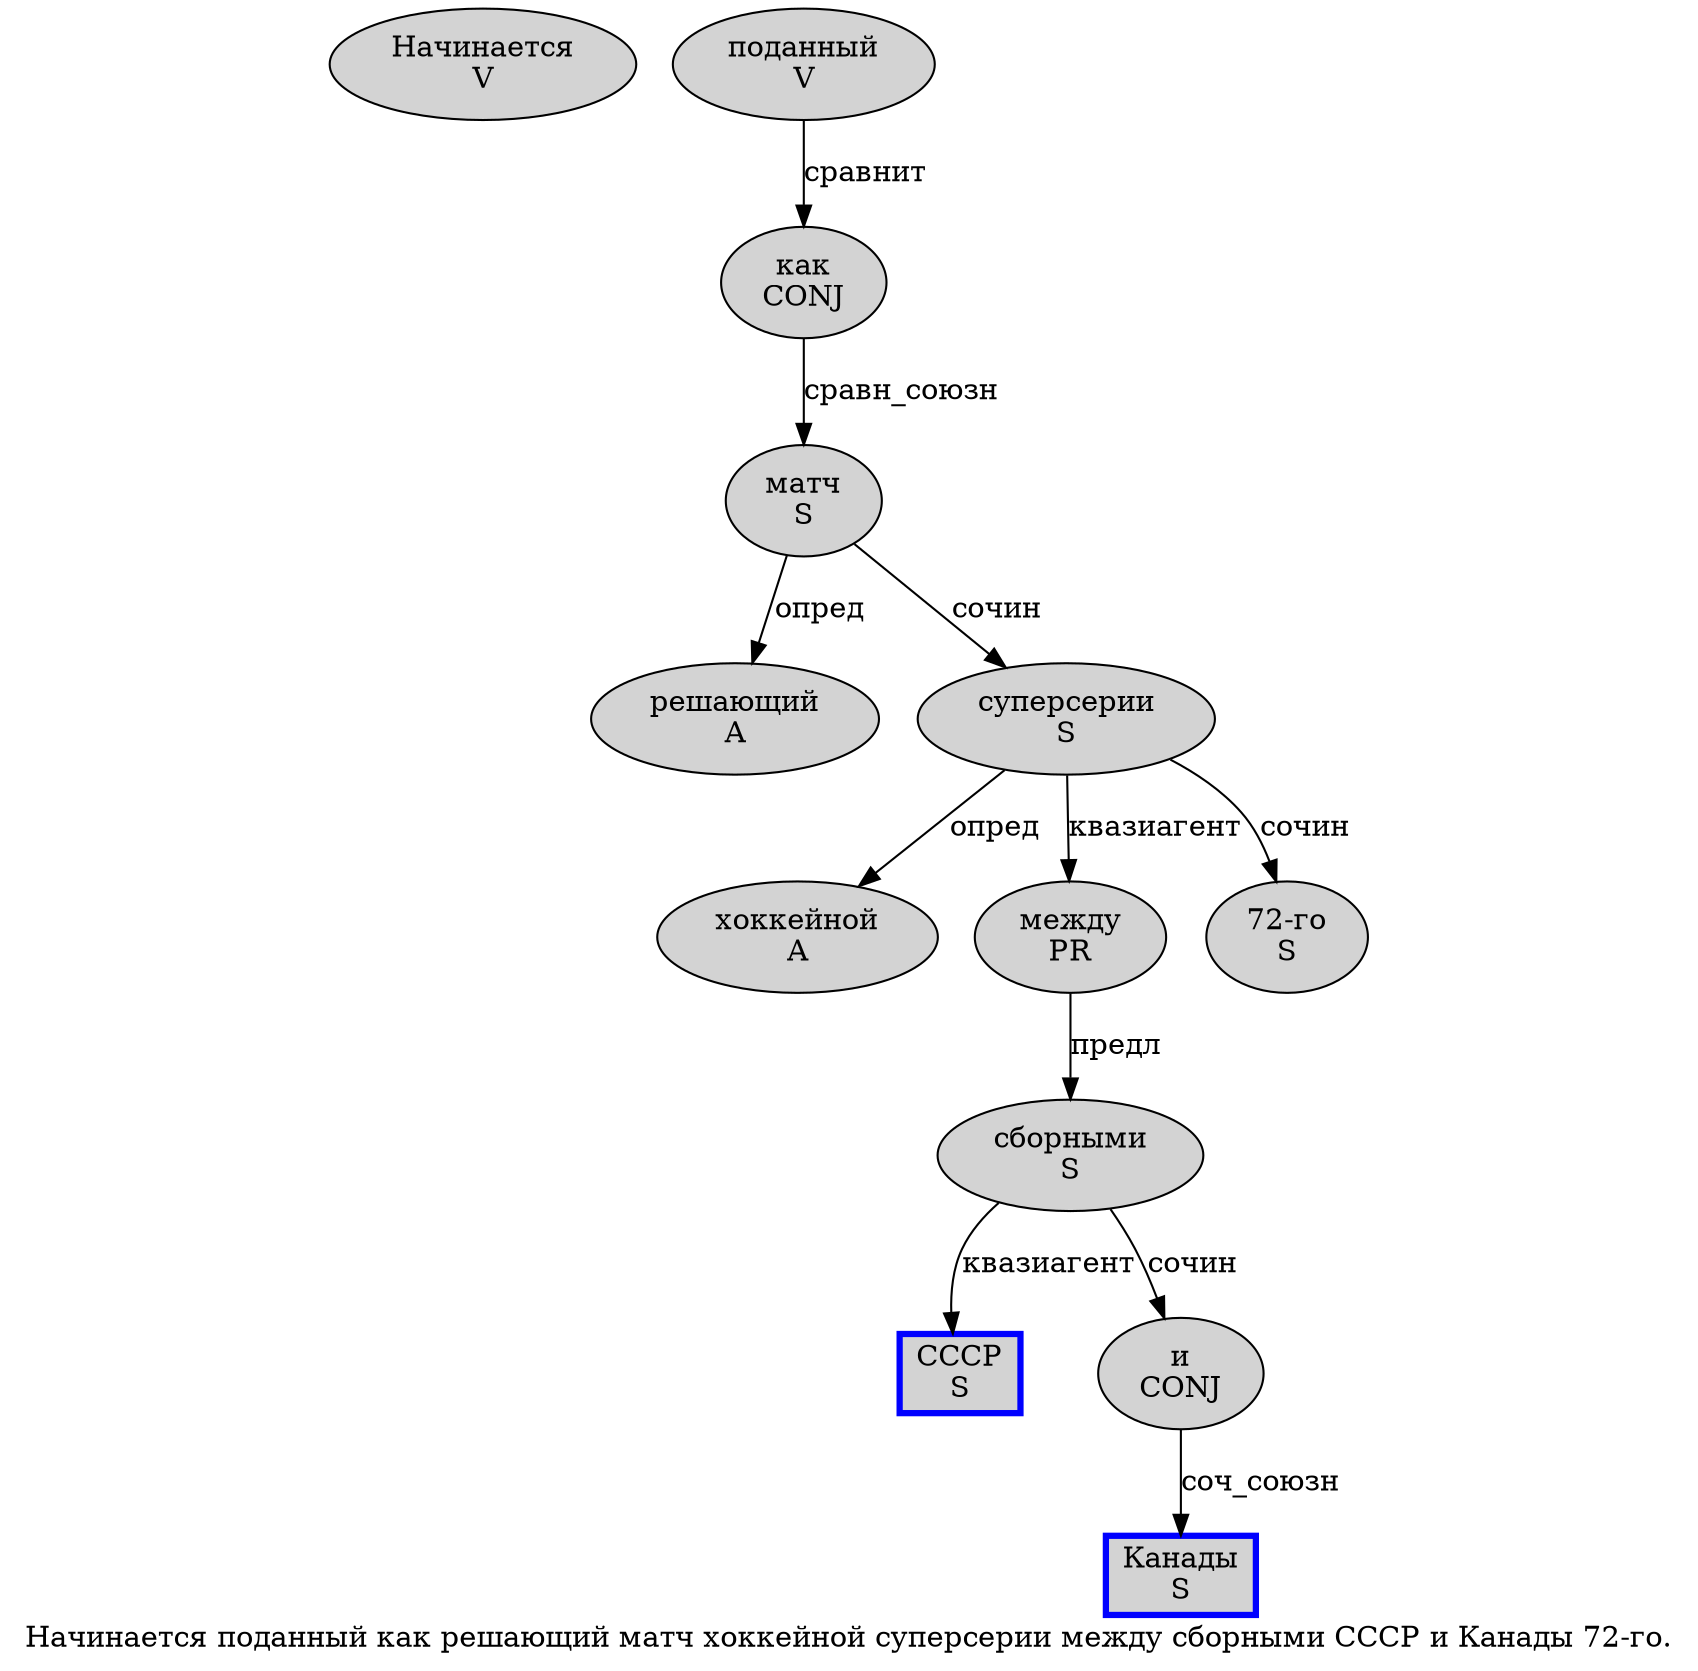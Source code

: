 digraph SENTENCE_3301 {
	graph [label="Начинается поданный как решающий матч хоккейной суперсерии между сборными СССР и Канады 72-го."]
	node [style=filled]
		0 [label="Начинается
V" color="" fillcolor=lightgray penwidth=1 shape=ellipse]
		1 [label="поданный
V" color="" fillcolor=lightgray penwidth=1 shape=ellipse]
		2 [label="как
CONJ" color="" fillcolor=lightgray penwidth=1 shape=ellipse]
		3 [label="решающий
A" color="" fillcolor=lightgray penwidth=1 shape=ellipse]
		4 [label="матч
S" color="" fillcolor=lightgray penwidth=1 shape=ellipse]
		5 [label="хоккейной
A" color="" fillcolor=lightgray penwidth=1 shape=ellipse]
		6 [label="суперсерии
S" color="" fillcolor=lightgray penwidth=1 shape=ellipse]
		7 [label="между
PR" color="" fillcolor=lightgray penwidth=1 shape=ellipse]
		8 [label="сборными
S" color="" fillcolor=lightgray penwidth=1 shape=ellipse]
		9 [label="СССР
S" color=blue fillcolor=lightgray penwidth=3 shape=box]
		10 [label="и
CONJ" color="" fillcolor=lightgray penwidth=1 shape=ellipse]
		11 [label="Канады
S" color=blue fillcolor=lightgray penwidth=3 shape=box]
		12 [label="72-го
S" color="" fillcolor=lightgray penwidth=1 shape=ellipse]
			1 -> 2 [label="сравнит"]
			2 -> 4 [label="сравн_союзн"]
			7 -> 8 [label="предл"]
			10 -> 11 [label="соч_союзн"]
			4 -> 3 [label="опред"]
			4 -> 6 [label="сочин"]
			8 -> 9 [label="квазиагент"]
			8 -> 10 [label="сочин"]
			6 -> 5 [label="опред"]
			6 -> 7 [label="квазиагент"]
			6 -> 12 [label="сочин"]
}